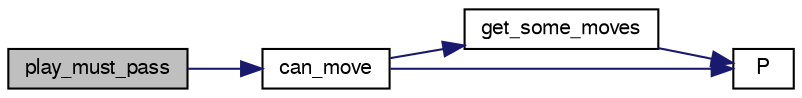 digraph "play_must_pass"
{
 // LATEX_PDF_SIZE
  bgcolor="transparent";
  edge [fontname="FreeSans",fontsize="10",labelfontname="FreeSans",labelfontsize="10"];
  node [fontname="FreeSans",fontsize="10",shape=record];
  rankdir="LR";
  Node1 [label="play_must_pass",height=0.2,width=0.4,color="black", fillcolor="grey75", style="filled", fontcolor="black",tooltip="Check if player must pass."];
  Node1 -> Node2 [color="midnightblue",fontsize="10",style="solid",fontname="FreeSans"];
  Node2 [label="can_move",height=0.2,width=0.4,color="black",URL="$board_8c.html#ae1a532d6eaa0e55357d0f4b9cd659b88",tooltip="Check if a player can move."];
  Node2 -> Node3 [color="midnightblue",fontsize="10",style="solid",fontname="FreeSans"];
  Node3 [label="get_some_moves",height=0.2,width=0.4,color="black",URL="$board_8c.html#a5db071e3e4d26a0b7d6425bb6333dd7f",tooltip="Get a part of the moves."];
  Node3 -> Node4 [color="midnightblue",fontsize="10",style="solid",fontname="FreeSans"];
  Node4 [label="P",height=0.2,width=0.4,color="black",URL="$generate__flip_8c.html#a11481f01e169aee1117c83a352c22222",tooltip=" "];
  Node2 -> Node4 [color="midnightblue",fontsize="10",style="solid",fontname="FreeSans"];
}
